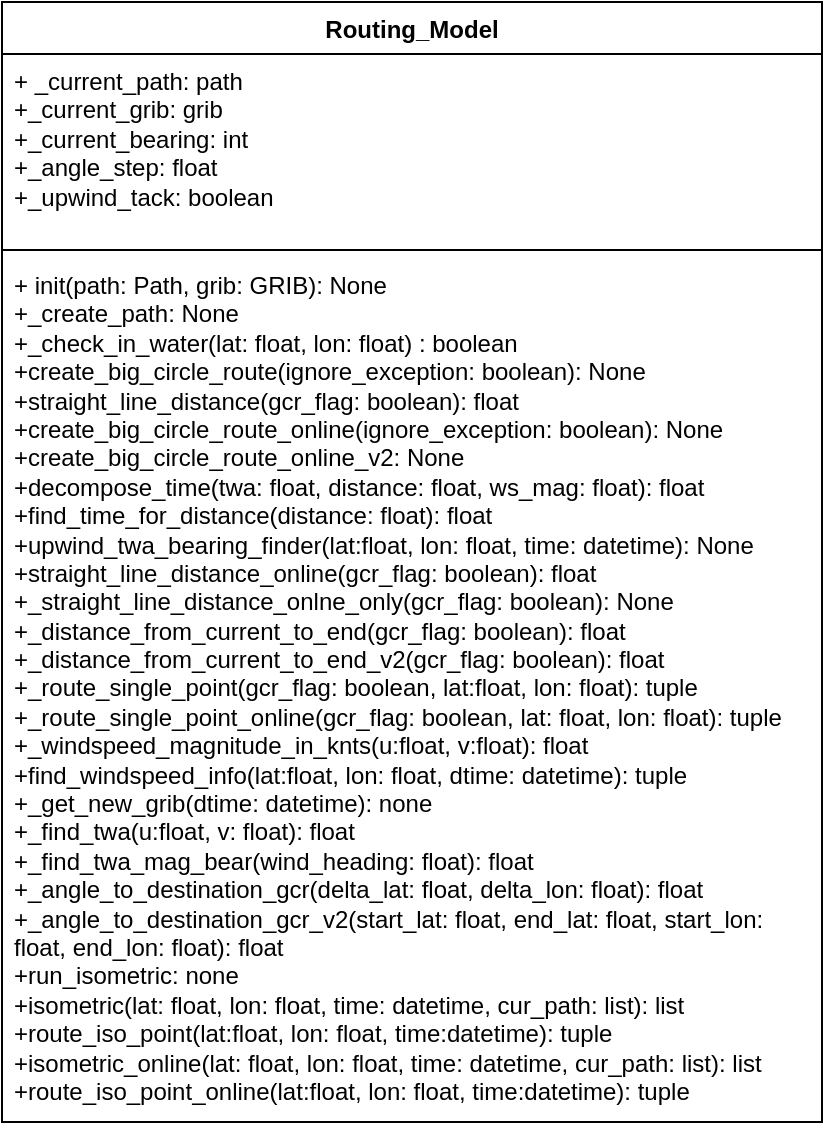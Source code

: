 <mxfile version="26.0.10">
  <diagram name="Page-1" id="53KFugsAZ4gvpESUQWtu">
    <mxGraphModel dx="2100" dy="1044" grid="1" gridSize="10" guides="1" tooltips="1" connect="1" arrows="1" fold="1" page="1" pageScale="1" pageWidth="827" pageHeight="1169" math="0" shadow="0">
      <root>
        <mxCell id="0" />
        <mxCell id="1" parent="0" />
        <mxCell id="R4ziwP-UMa5_qTA2soAj-1" value="Routing_Model" style="swimlane;fontStyle=1;align=center;verticalAlign=top;childLayout=stackLayout;horizontal=1;startSize=26;horizontalStack=0;resizeParent=1;resizeParentMax=0;resizeLast=0;collapsible=1;marginBottom=0;whiteSpace=wrap;html=1;" vertex="1" parent="1">
          <mxGeometry x="270" y="50" width="410" height="560" as="geometry" />
        </mxCell>
        <mxCell id="R4ziwP-UMa5_qTA2soAj-2" value="+ _current_path: path&lt;div&gt;+_current_grib: grib&lt;/div&gt;&lt;div&gt;+_current_bearing: int&lt;/div&gt;&lt;div&gt;+_angle_step: float&lt;/div&gt;&lt;div&gt;+_upwind_tack: boolean&lt;/div&gt;&lt;div&gt;&lt;br&gt;&lt;/div&gt;" style="text;strokeColor=none;fillColor=none;align=left;verticalAlign=top;spacingLeft=4;spacingRight=4;overflow=hidden;rotatable=0;points=[[0,0.5],[1,0.5]];portConstraint=eastwest;whiteSpace=wrap;html=1;" vertex="1" parent="R4ziwP-UMa5_qTA2soAj-1">
          <mxGeometry y="26" width="410" height="94" as="geometry" />
        </mxCell>
        <mxCell id="R4ziwP-UMa5_qTA2soAj-3" value="" style="line;strokeWidth=1;fillColor=none;align=left;verticalAlign=middle;spacingTop=-1;spacingLeft=3;spacingRight=3;rotatable=0;labelPosition=right;points=[];portConstraint=eastwest;strokeColor=inherit;" vertex="1" parent="R4ziwP-UMa5_qTA2soAj-1">
          <mxGeometry y="120" width="410" height="8" as="geometry" />
        </mxCell>
        <mxCell id="R4ziwP-UMa5_qTA2soAj-4" value="+ init(path: Path, grib: GRIB): None&lt;div&gt;+_create_path: None&lt;/div&gt;&lt;div&gt;+_check_in_water(lat: float, lon: float) : boolean&lt;/div&gt;&lt;div&gt;+create_big_circle_route(ignore_exception: boolean): None&lt;br&gt;&lt;div&gt;+straight_line_distance(gcr_flag: boolean): float&lt;/div&gt;&lt;/div&gt;&lt;div&gt;+create_big_circle_route_online(ignore_exception: boolean): None&lt;/div&gt;&lt;div&gt;+create_big_circle_route_online_v2: None&lt;/div&gt;&lt;div&gt;+decompose_time(twa: float, distance: float, ws_mag: float): float&lt;/div&gt;&lt;div&gt;+find_time_for_distance(distance: float): float&lt;/div&gt;&lt;div&gt;+upwind_twa_bearing_finder(lat:float, lon: float, time: datetime): None&lt;/div&gt;&lt;div&gt;+straight_line_distance_online(gcr_flag: boolean): float&lt;/div&gt;&lt;div&gt;+_straight_line_distance_onlne_only(gcr_flag: boolean): None&lt;/div&gt;&lt;div&gt;+_distance_from_current_to_end(gcr_flag: boolean): float&lt;/div&gt;&lt;div&gt;+_distance_from_current_to_end_v2(gcr_flag: boolean): float&lt;/div&gt;&lt;div&gt;+_route_single_point(gcr_flag: boolean, lat:float, lon: float): tuple&lt;/div&gt;&lt;div&gt;+_route_single_point_online(gcr_flag: boolean, lat: float, lon: float): tuple&lt;/div&gt;&lt;div&gt;+_windspeed_magnitude_in_knts(u:float, v:float): float&lt;/div&gt;&lt;div&gt;+find_windspeed_info(lat:float, lon: float, dtime: datetime): tuple&lt;/div&gt;&lt;div&gt;+_get_new_grib(dtime: datetime): none&lt;/div&gt;&lt;div&gt;+_find_twa(u:float, v: float): float&lt;/div&gt;&lt;div&gt;+_find_twa_mag_bear(wind_heading: float): float&lt;/div&gt;&lt;div&gt;+_angle_to_destination_gcr(delta_lat: float, delta_lon: float): float&lt;/div&gt;&lt;div&gt;+_angle_to_destination_gcr_v2(start_lat: float, end_lat: float, start_lon: float, end_lon: float): float&lt;/div&gt;&lt;div&gt;+run_isometric: none&lt;/div&gt;&lt;div&gt;+isometric(lat: float, lon: float, time: datetime, cur_path: list): list&lt;/div&gt;&lt;div&gt;+route_iso_point(lat:float, lon: float, time:datetime): tuple&lt;/div&gt;&lt;div&gt;+isometric_online(lat: float, lon: float, time: datetime, cur_path: list): list&lt;/div&gt;&lt;div&gt;+route_iso_point_online(lat:float, lon: float, time:datetime): tuple&lt;/div&gt;&lt;div&gt;&lt;br&gt;&lt;/div&gt;" style="text;strokeColor=none;fillColor=none;align=left;verticalAlign=top;spacingLeft=4;spacingRight=4;overflow=hidden;rotatable=0;points=[[0,0.5],[1,0.5]];portConstraint=eastwest;whiteSpace=wrap;html=1;" vertex="1" parent="R4ziwP-UMa5_qTA2soAj-1">
          <mxGeometry y="128" width="410" height="432" as="geometry" />
        </mxCell>
      </root>
    </mxGraphModel>
  </diagram>
</mxfile>
